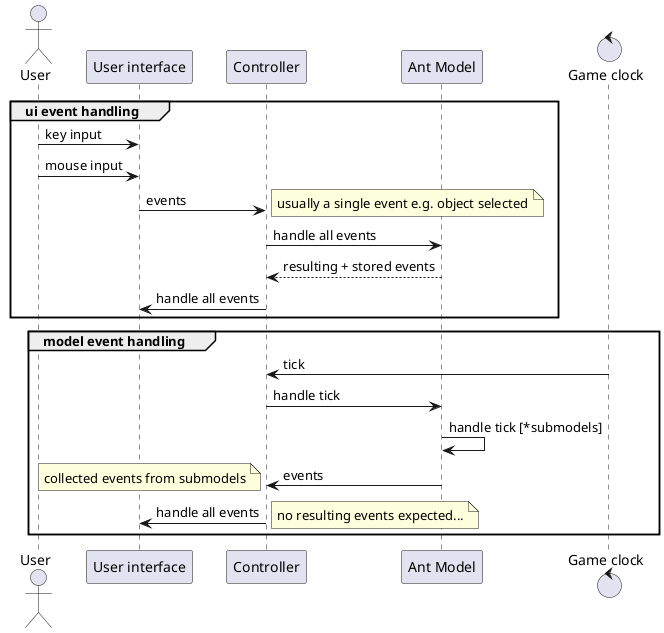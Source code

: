 @startuml
actor user as "User" order 10
participant ui as "User interface" order 20
participant ctrl as "Controller" order 25
participant model as "Ant Model" order 30
control timer as "Game clock" order  40

note left: Concurrency???

group ui event handling
user -> ui: key input
user -> ui: mouse input
ui -> ctrl: events
note right: usually a single event e.g. object selected
ctrl -> model: handle all events
ctrl <-- model: resulting + stored events
ctrl -> ui: handle all events
end

group model event handling
timer -> ctrl: tick
ctrl -> model: handle tick
model -> model: handle tick [*submodels]
model -> ctrl: events
note left: collected events from submodels
ctrl -> ui: handle all events
note right: no resulting events expected...
end


@enduml